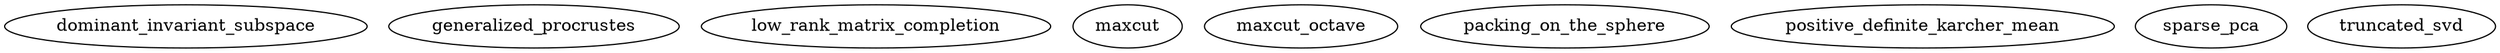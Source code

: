 /* Created by mdot for Matlab */
digraph m2html {

  dominant_invariant_subspace [URL="dominant_invariant_subspace.html"];
  generalized_procrustes [URL="generalized_procrustes.html"];
  low_rank_matrix_completion [URL="low_rank_matrix_completion.html"];
  maxcut [URL="maxcut.html"];
  maxcut_octave [URL="maxcut_octave.html"];
  packing_on_the_sphere [URL="packing_on_the_sphere.html"];
  positive_definite_karcher_mean [URL="positive_definite_karcher_mean.html"];
  sparse_pca [URL="sparse_pca.html"];
  truncated_svd [URL="truncated_svd.html"];
}